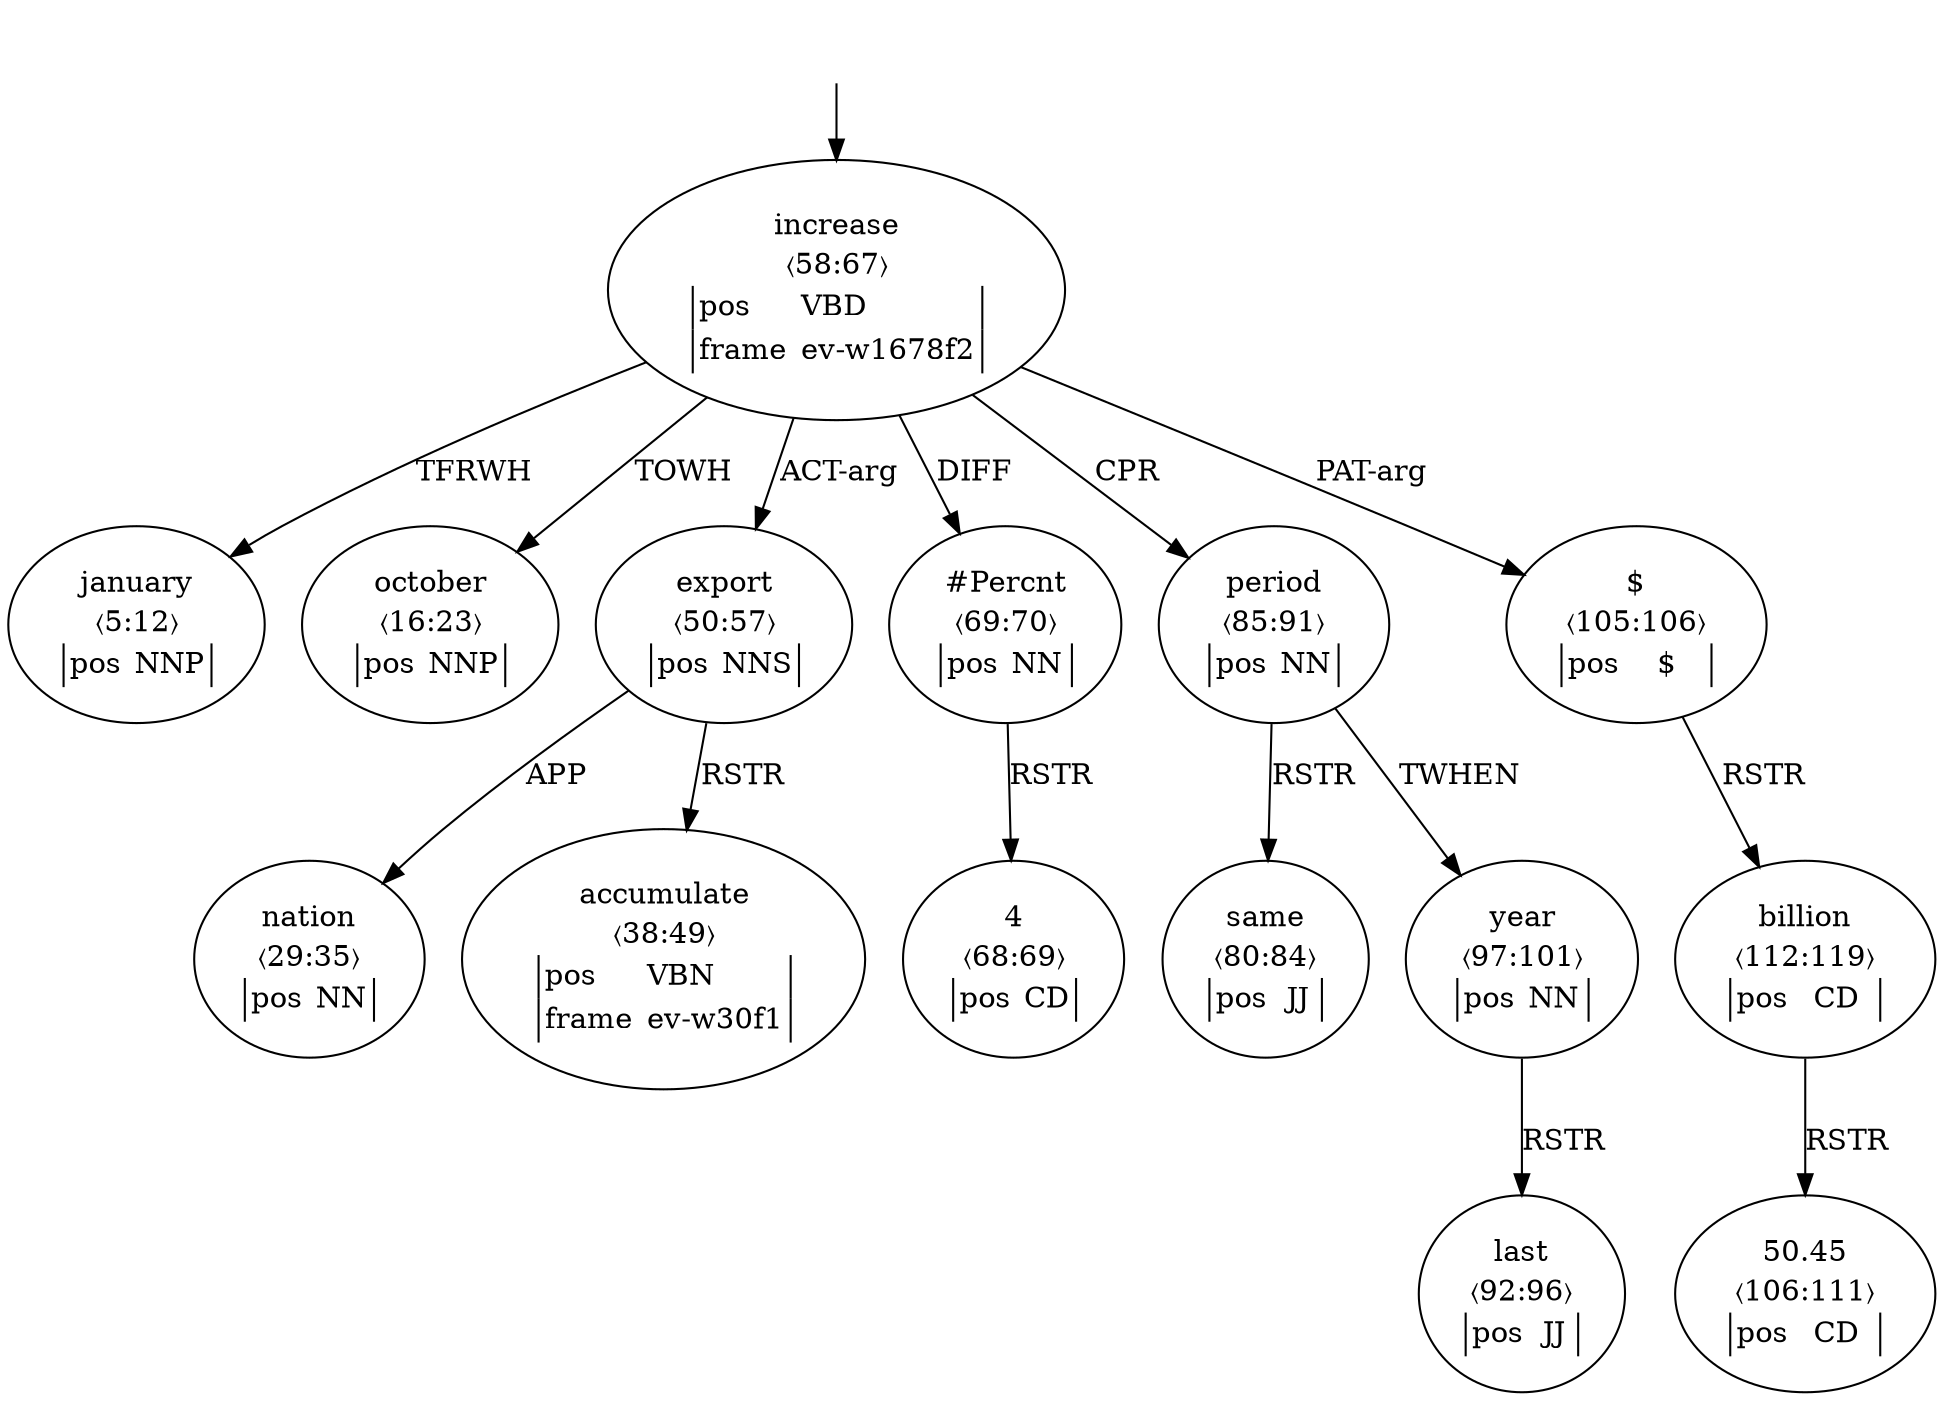 digraph "20011007" {
  top [ style=invis ];
  top -> 10;
  1 [ label=<<table align="center" border="0" cellspacing="0"><tr><td colspan="2">january</td></tr><tr><td colspan="2">〈5:12〉</td></tr><tr><td sides="l" border="1" align="left">pos</td><td sides="r" border="1" align="left">NNP</td></tr></table>> ];
  3 [ label=<<table align="center" border="0" cellspacing="0"><tr><td colspan="2">october</td></tr><tr><td colspan="2">〈16:23〉</td></tr><tr><td sides="l" border="1" align="left">pos</td><td sides="r" border="1" align="left">NNP</td></tr></table>> ];
  6 [ label=<<table align="center" border="0" cellspacing="0"><tr><td colspan="2">nation</td></tr><tr><td colspan="2">〈29:35〉</td></tr><tr><td sides="l" border="1" align="left">pos</td><td sides="r" border="1" align="left">NN</td></tr></table>> ];
  8 [ label=<<table align="center" border="0" cellspacing="0"><tr><td colspan="2">accumulate</td></tr><tr><td colspan="2">〈38:49〉</td></tr><tr><td sides="l" border="1" align="left">pos</td><td sides="r" border="1" align="left">VBN</td></tr><tr><td sides="l" border="1" align="left">frame</td><td sides="r" border="1" align="left">ev-w30f1</td></tr></table>> ];
  9 [ label=<<table align="center" border="0" cellspacing="0"><tr><td colspan="2">export</td></tr><tr><td colspan="2">〈50:57〉</td></tr><tr><td sides="l" border="1" align="left">pos</td><td sides="r" border="1" align="left">NNS</td></tr></table>> ];
  10 [ label=<<table align="center" border="0" cellspacing="0"><tr><td colspan="2">increase</td></tr><tr><td colspan="2">〈58:67〉</td></tr><tr><td sides="l" border="1" align="left">pos</td><td sides="r" border="1" align="left">VBD</td></tr><tr><td sides="l" border="1" align="left">frame</td><td sides="r" border="1" align="left">ev-w1678f2</td></tr></table>> ];
  11 [ label=<<table align="center" border="0" cellspacing="0"><tr><td colspan="2">4</td></tr><tr><td colspan="2">〈68:69〉</td></tr><tr><td sides="l" border="1" align="left">pos</td><td sides="r" border="1" align="left">CD</td></tr></table>> ];
  12 [ label=<<table align="center" border="0" cellspacing="0"><tr><td colspan="2">#Percnt</td></tr><tr><td colspan="2">〈69:70〉</td></tr><tr><td sides="l" border="1" align="left">pos</td><td sides="r" border="1" align="left">NN</td></tr></table>> ];
  15 [ label=<<table align="center" border="0" cellspacing="0"><tr><td colspan="2">same</td></tr><tr><td colspan="2">〈80:84〉</td></tr><tr><td sides="l" border="1" align="left">pos</td><td sides="r" border="1" align="left">JJ</td></tr></table>> ];
  16 [ label=<<table align="center" border="0" cellspacing="0"><tr><td colspan="2">period</td></tr><tr><td colspan="2">〈85:91〉</td></tr><tr><td sides="l" border="1" align="left">pos</td><td sides="r" border="1" align="left">NN</td></tr></table>> ];
  17 [ label=<<table align="center" border="0" cellspacing="0"><tr><td colspan="2">last</td></tr><tr><td colspan="2">〈92:96〉</td></tr><tr><td sides="l" border="1" align="left">pos</td><td sides="r" border="1" align="left">JJ</td></tr></table>> ];
  18 [ label=<<table align="center" border="0" cellspacing="0"><tr><td colspan="2">year</td></tr><tr><td colspan="2">〈97:101〉</td></tr><tr><td sides="l" border="1" align="left">pos</td><td sides="r" border="1" align="left">NN</td></tr></table>> ];
  20 [ label=<<table align="center" border="0" cellspacing="0"><tr><td colspan="2">$</td></tr><tr><td colspan="2">〈105:106〉</td></tr><tr><td sides="l" border="1" align="left">pos</td><td sides="r" border="1" align="left">$</td></tr></table>> ];
  21 [ label=<<table align="center" border="0" cellspacing="0"><tr><td colspan="2">50.45</td></tr><tr><td colspan="2">〈106:111〉</td></tr><tr><td sides="l" border="1" align="left">pos</td><td sides="r" border="1" align="left">CD</td></tr></table>> ];
  22 [ label=<<table align="center" border="0" cellspacing="0"><tr><td colspan="2">billion</td></tr><tr><td colspan="2">〈112:119〉</td></tr><tr><td sides="l" border="1" align="left">pos</td><td sides="r" border="1" align="left">CD</td></tr></table>> ];
  10 -> 1 [ label="TFRWH" ];
  12 -> 11 [ label="RSTR" ];
  16 -> 15 [ label="RSTR" ];
  10 -> 16 [ label="CPR" ];
  16 -> 18 [ label="TWHEN" ];
  22 -> 21 [ label="RSTR" ];
  10 -> 12 [ label="DIFF" ];
  10 -> 3 [ label="TOWH" ];
  10 -> 20 [ label="PAT-arg" ];
  18 -> 17 [ label="RSTR" ];
  9 -> 6 [ label="APP" ];
  10 -> 9 [ label="ACT-arg" ];
  20 -> 22 [ label="RSTR" ];
  9 -> 8 [ label="RSTR" ];
}

